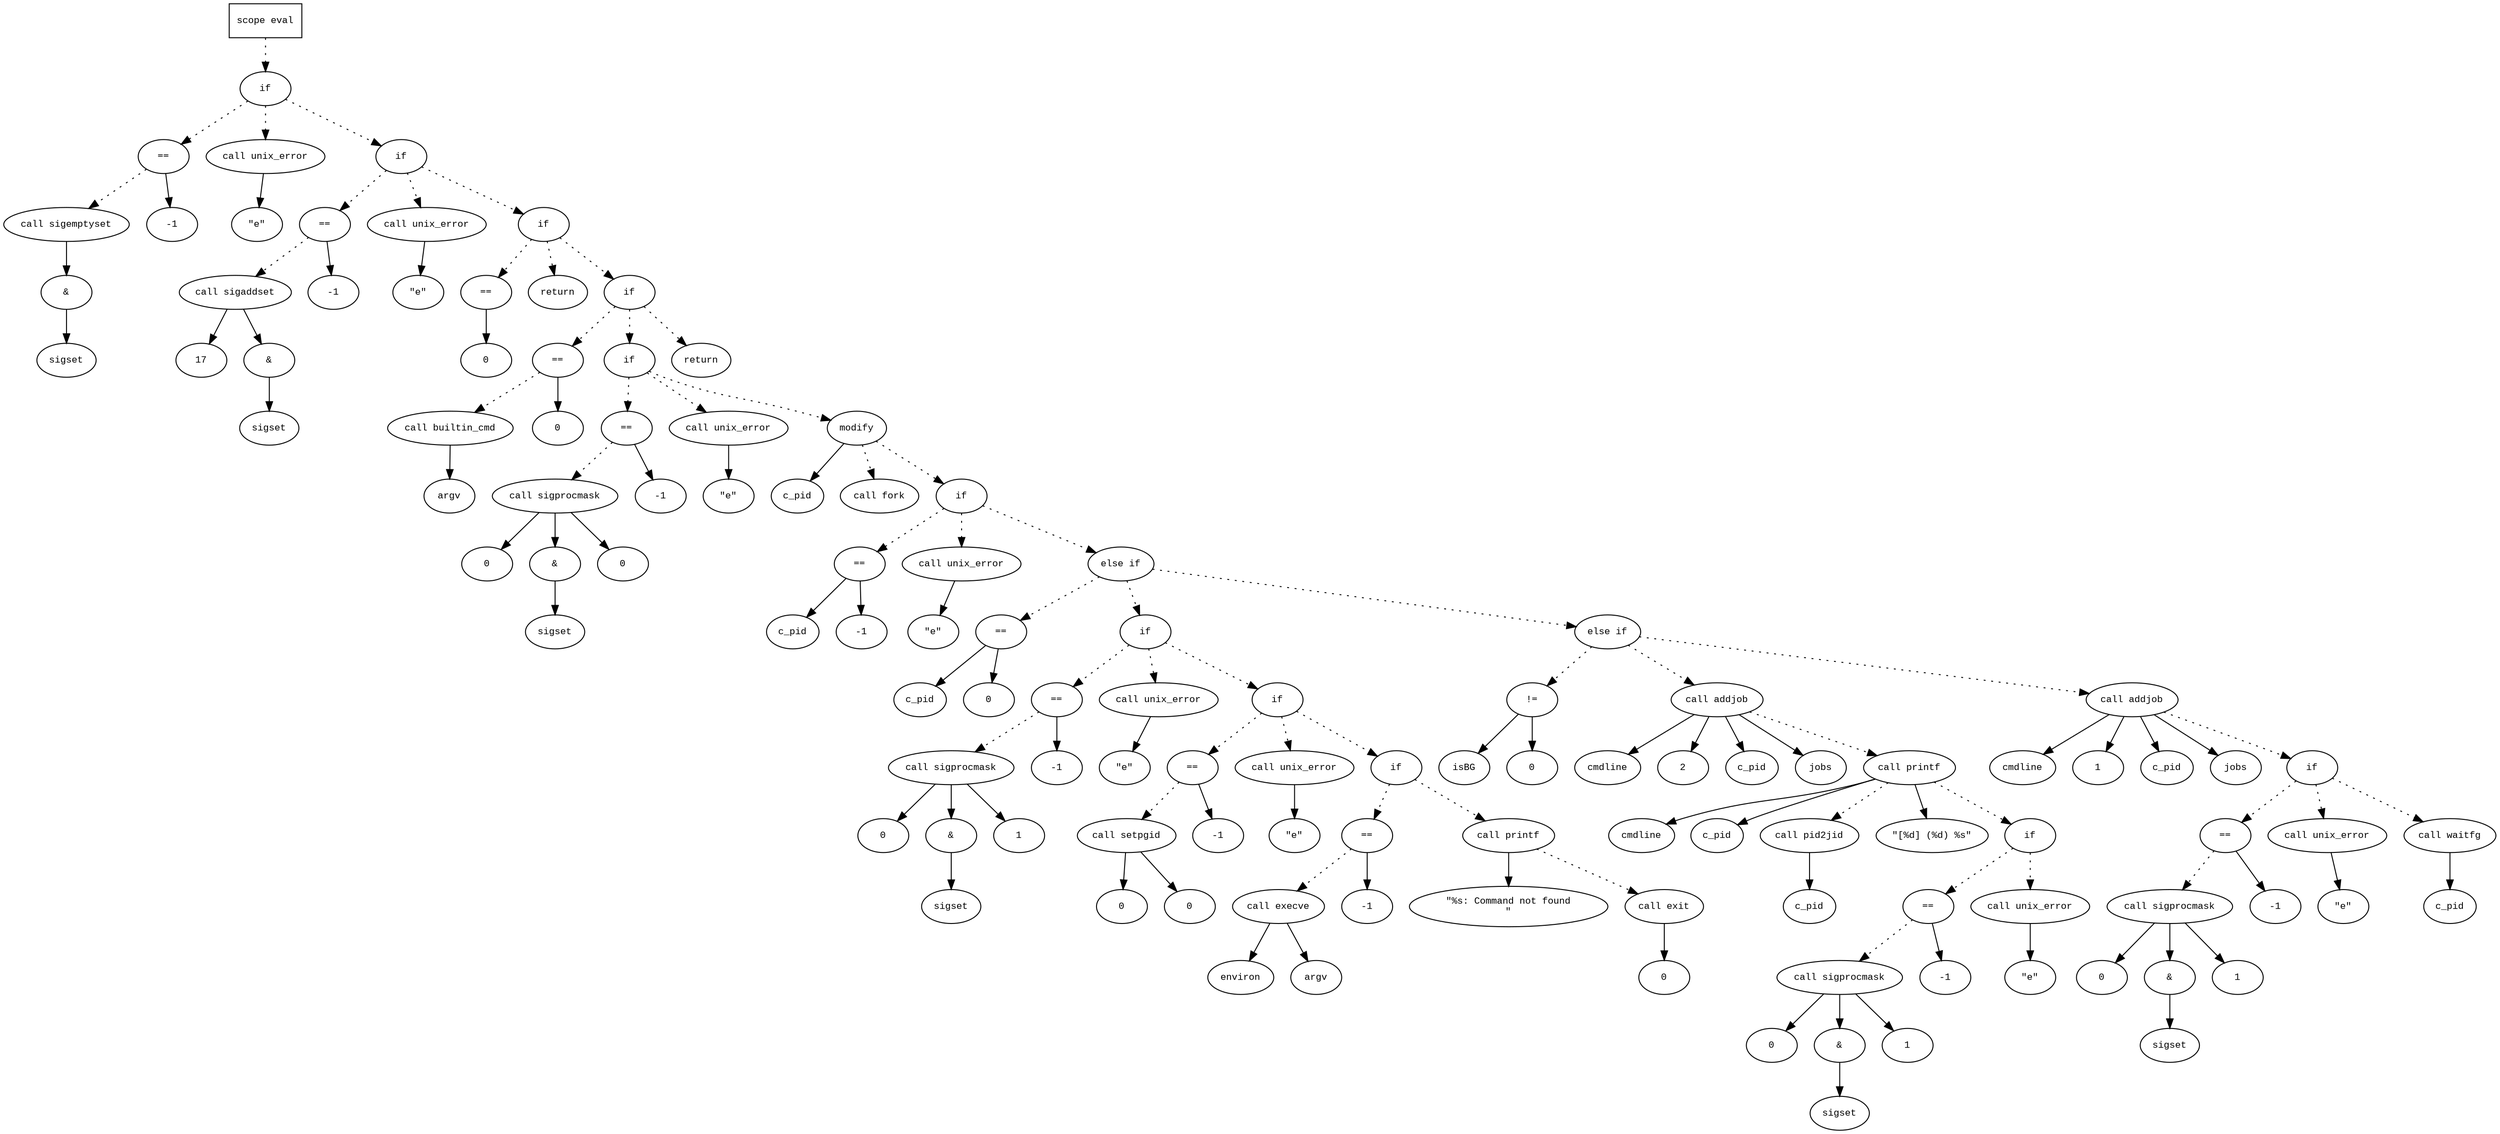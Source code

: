 digraph AST {
  graph [fontname="Times New Roman",fontsize=10];
  node  [fontname="Courier New",fontsize=10];
  edge  [fontname="Times New Roman",fontsize=10];

  node1 [label="scope eval",shape=box];
  node2 [label="if",shape=ellipse];
  node1 -> node2 [style=dotted];
  node3 [label="==",shape=ellipse];
  node4 [label="call sigemptyset",shape=ellipse];
  node5 [label="&",shape=ellipse];
  node4 -> node5;
  node6 [label="sigset",shape=ellipse];
  node5 -> node6;
  node3 -> node4 [style=dotted];
  node7 [label="-1",shape=ellipse];
  node3 -> node7;
  node2 -> node3 [style=dotted];
  node8 [label="call unix_error",shape=ellipse];
  node9 [label="\"e\"",shape=ellipse];
  node8 -> node9;
  node2 -> node8 [style=dotted];
  node10 [label="if",shape=ellipse];
  node2 -> node10 [style=dotted];
  node11 [label="==",shape=ellipse];
  node12 [label="call sigaddset",shape=ellipse];
  node13 [label="17",shape=ellipse];
  node12 -> node13;
  node14 [label="&",shape=ellipse];
  node12 -> node14;
  node15 [label="sigset",shape=ellipse];
  node14 -> node15;
  node11 -> node12 [style=dotted];
  node16 [label="-1",shape=ellipse];
  node11 -> node16;
  node10 -> node11 [style=dotted];
  node17 [label="call unix_error",shape=ellipse];
  node18 [label="\"e\"",shape=ellipse];
  node17 -> node18;
  node10 -> node17 [style=dotted];
  node19 [label="if",shape=ellipse];
  node10 -> node19 [style=dotted];
  node20 [label="==",shape=ellipse];
  node21 [label="0",shape=ellipse];
  node20 -> node21;
  node19 -> node20 [style=dotted];
  node22 [label="return",shape=ellipse];
  node19 -> node22 [style=dotted];
  node23 [label="if",shape=ellipse];
  node19 -> node23 [style=dotted];
  node24 [label="==",shape=ellipse];
  node25 [label="call builtin_cmd",shape=ellipse];
  node26 [label="argv",shape=ellipse];
  node25 -> node26;
  node24 -> node25 [style=dotted];
  node27 [label="0",shape=ellipse];
  node24 -> node27;
  node23 -> node24 [style=dotted];
  node28 [label="if",shape=ellipse];
  node23 -> node28 [style=dotted];
  node29 [label="==",shape=ellipse];
  node30 [label="call sigprocmask",shape=ellipse];
  node31 [label="0",shape=ellipse];
  node30 -> node31;
  node32 [label="&",shape=ellipse];
  node30 -> node32;
  node33 [label="sigset",shape=ellipse];
  node32 -> node33;
  node34 [label="0",shape=ellipse];
  node30 -> node34;
  node29 -> node30 [style=dotted];
  node35 [label="-1",shape=ellipse];
  node29 -> node35;
  node28 -> node29 [style=dotted];
  node36 [label="call unix_error",shape=ellipse];
  node37 [label="\"e\"",shape=ellipse];
  node36 -> node37;
  node28 -> node36 [style=dotted];
  node38 [label="modify",shape=ellipse];
  node39 [label="c_pid",shape=ellipse];
  node38 -> node39;
  node40 [label="call fork",shape=ellipse];
  node38 -> node40 [style=dotted];
  node28 -> node38 [style=dotted];
  node41 [label="if",shape=ellipse];
  node38 -> node41 [style=dotted];
  node42 [label="==",shape=ellipse];
  node43 [label="c_pid",shape=ellipse];
  node42 -> node43;
  node44 [label="-1",shape=ellipse];
  node42 -> node44;
  node41 -> node42 [style=dotted];
  node45 [label="call unix_error",shape=ellipse];
  node46 [label="\"e\"",shape=ellipse];
  node45 -> node46;
  node41 -> node45 [style=dotted];
  node47 [label="else if",shape=ellipse];
  node41 -> node47 [style=dotted];
  node48 [label="==",shape=ellipse];
  node49 [label="c_pid",shape=ellipse];
  node48 -> node49;
  node50 [label="0",shape=ellipse];
  node48 -> node50;
  node47 -> node48 [style=dotted];
  node51 [label="if",shape=ellipse];
  node47 -> node51 [style=dotted];
  node52 [label="==",shape=ellipse];
  node53 [label="call sigprocmask",shape=ellipse];
  node54 [label="0",shape=ellipse];
  node53 -> node54;
  node55 [label="&",shape=ellipse];
  node53 -> node55;
  node56 [label="sigset",shape=ellipse];
  node55 -> node56;
  node57 [label="1",shape=ellipse];
  node53 -> node57;
  node52 -> node53 [style=dotted];
  node58 [label="-1",shape=ellipse];
  node52 -> node58;
  node51 -> node52 [style=dotted];
  node59 [label="call unix_error",shape=ellipse];
  node60 [label="\"e\"",shape=ellipse];
  node59 -> node60;
  node51 -> node59 [style=dotted];
  node61 [label="if",shape=ellipse];
  node51 -> node61 [style=dotted];
  node62 [label="==",shape=ellipse];
  node63 [label="call setpgid",shape=ellipse];
  node64 [label="0",shape=ellipse];
  node63 -> node64;
  node65 [label="0",shape=ellipse];
  node63 -> node65;
  node62 -> node63 [style=dotted];
  node66 [label="-1",shape=ellipse];
  node62 -> node66;
  node61 -> node62 [style=dotted];
  node67 [label="call unix_error",shape=ellipse];
  node68 [label="\"e\"",shape=ellipse];
  node67 -> node68;
  node61 -> node67 [style=dotted];
  node69 [label="if",shape=ellipse];
  node61 -> node69 [style=dotted];
  node70 [label="==",shape=ellipse];
  node71 [label="call execve",shape=ellipse];
  node72 [label="environ",shape=ellipse];
  node71 -> node72;
  node73 [label="argv",shape=ellipse];
  node71 -> node73;
  node70 -> node71 [style=dotted];
  node74 [label="-1",shape=ellipse];
  node70 -> node74;
  node69 -> node70 [style=dotted];
  node75 [label="call printf",shape=ellipse];
  node76 [label="\"%s: Command not found
\"",shape=ellipse];
  node75 -> node76;
  node69 -> node75 [style=dotted];
  node77 [label="call exit",shape=ellipse];
  node78 [label="0",shape=ellipse];
  node77 -> node78;
  node75 -> node77 [style=dotted];
  node79 [label="else if",shape=ellipse];
  node47 -> node79 [style=dotted];
  node80 [label="!=",shape=ellipse];
  node81 [label="isBG",shape=ellipse];
  node80 -> node81;
  node82 [label="0",shape=ellipse];
  node80 -> node82;
  node79 -> node80 [style=dotted];
  node83 [label="call addjob",shape=ellipse];
  node84 [label="cmdline",shape=ellipse];
  node83 -> node84;
  node85 [label="2",shape=ellipse];
  node83 -> node85;
  node86 [label="c_pid",shape=ellipse];
  node83 -> node86;
  node87 [label="jobs",shape=ellipse];
  node83 -> node87;
  node79 -> node83 [style=dotted];
  node88 [label="call printf",shape=ellipse];
  node89 [label="cmdline",shape=ellipse];
  node88 -> node89;
  node90 [label="c_pid",shape=ellipse];
  node88 -> node90;
  node91 [label="call pid2jid",shape=ellipse];
  node92 [label="c_pid",shape=ellipse];
  node91 -> node92;
  node88 -> node91 [style=dotted];
  node93 [label="\"[%d] (%d) %s\"",shape=ellipse];
  node88 -> node93;
  node83 -> node88 [style=dotted];
  node94 [label="if",shape=ellipse];
  node88 -> node94 [style=dotted];
  node95 [label="==",shape=ellipse];
  node96 [label="call sigprocmask",shape=ellipse];
  node97 [label="0",shape=ellipse];
  node96 -> node97;
  node98 [label="&",shape=ellipse];
  node96 -> node98;
  node99 [label="sigset",shape=ellipse];
  node98 -> node99;
  node100 [label="1",shape=ellipse];
  node96 -> node100;
  node95 -> node96 [style=dotted];
  node101 [label="-1",shape=ellipse];
  node95 -> node101;
  node94 -> node95 [style=dotted];
  node102 [label="call unix_error",shape=ellipse];
  node103 [label="\"e\"",shape=ellipse];
  node102 -> node103;
  node94 -> node102 [style=dotted];
  node104 [label="call addjob",shape=ellipse];
  node105 [label="cmdline",shape=ellipse];
  node104 -> node105;
  node106 [label="1",shape=ellipse];
  node104 -> node106;
  node107 [label="c_pid",shape=ellipse];
  node104 -> node107;
  node108 [label="jobs",shape=ellipse];
  node104 -> node108;
  node79 -> node104 [style=dotted];
  node109 [label="if",shape=ellipse];
  node104 -> node109 [style=dotted];
  node110 [label="==",shape=ellipse];
  node111 [label="call sigprocmask",shape=ellipse];
  node112 [label="0",shape=ellipse];
  node111 -> node112;
  node113 [label="&",shape=ellipse];
  node111 -> node113;
  node114 [label="sigset",shape=ellipse];
  node113 -> node114;
  node115 [label="1",shape=ellipse];
  node111 -> node115;
  node110 -> node111 [style=dotted];
  node116 [label="-1",shape=ellipse];
  node110 -> node116;
  node109 -> node110 [style=dotted];
  node117 [label="call unix_error",shape=ellipse];
  node118 [label="\"e\"",shape=ellipse];
  node117 -> node118;
  node109 -> node117 [style=dotted];
  node119 [label="call waitfg",shape=ellipse];
  node120 [label="c_pid",shape=ellipse];
  node119 -> node120;
  node109 -> node119 [style=dotted];
  node121 [label="return",shape=ellipse];
  node23 -> node121 [style=dotted];
} 